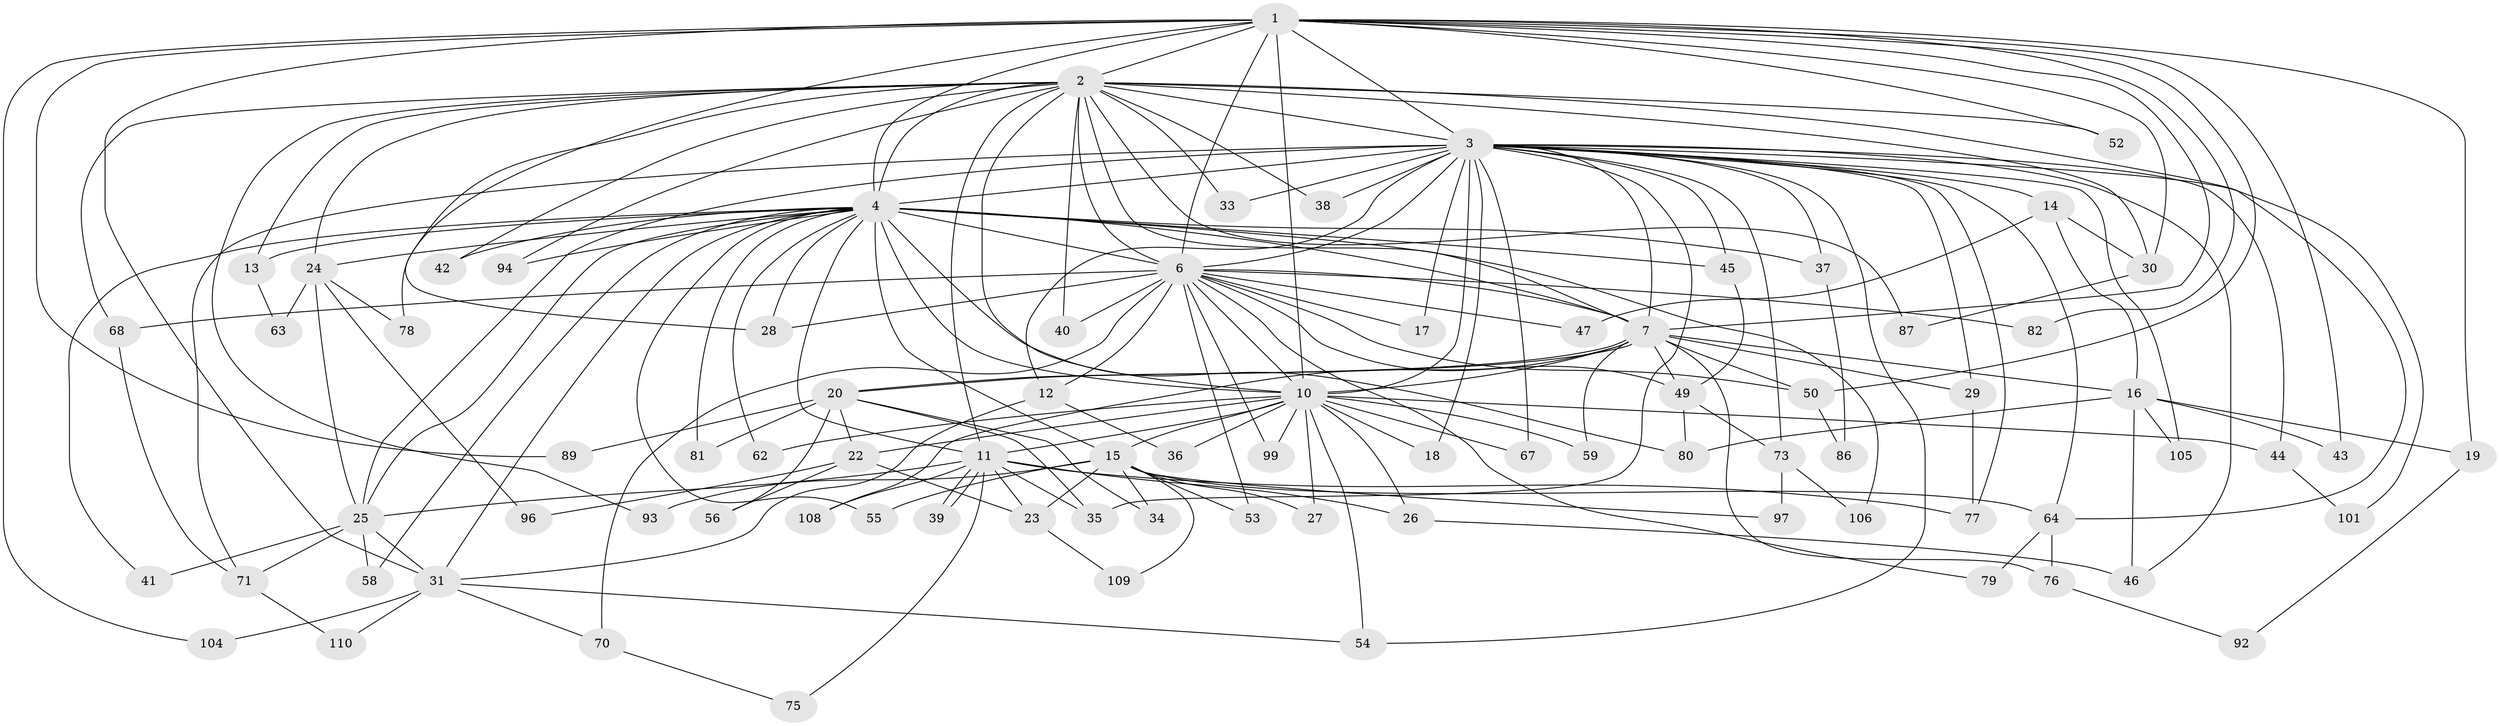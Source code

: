 // original degree distribution, {17: 0.00909090909090909, 22: 0.01818181818181818, 19: 0.01818181818181818, 13: 0.00909090909090909, 23: 0.00909090909090909, 26: 0.00909090909090909, 12: 0.00909090909090909, 24: 0.00909090909090909, 11: 0.00909090909090909, 4: 0.10909090909090909, 3: 0.18181818181818182, 5: 0.03636363636363636, 10: 0.00909090909090909, 2: 0.5272727272727272, 8: 0.01818181818181818, 6: 0.01818181818181818}
// Generated by graph-tools (version 1.1) at 2025/41/03/06/25 10:41:43]
// undirected, 83 vertices, 189 edges
graph export_dot {
graph [start="1"]
  node [color=gray90,style=filled];
  1 [super="+69"];
  2 [super="+9"];
  3 [super="+5"];
  4 [super="+8"];
  6 [super="+95"];
  7 [super="+60"];
  10 [super="+65"];
  11 [super="+21"];
  12;
  13;
  14;
  15 [super="+48"];
  16 [super="+61"];
  17;
  18;
  19;
  20 [super="+98"];
  22;
  23 [super="+32"];
  24 [super="+51"];
  25 [super="+66"];
  26;
  27;
  28 [super="+102"];
  29;
  30 [super="+85"];
  31 [super="+88"];
  33;
  34;
  35;
  36;
  37;
  38;
  39;
  40;
  41;
  42;
  43;
  44 [super="+57"];
  45 [super="+103"];
  46;
  47;
  49 [super="+72"];
  50 [super="+84"];
  52;
  53;
  54 [super="+74"];
  55;
  56;
  58;
  59;
  62;
  63;
  64 [super="+83"];
  67;
  68;
  70;
  71 [super="+107"];
  73;
  75;
  76;
  77 [super="+100"];
  78;
  79;
  80 [super="+91"];
  81 [super="+90"];
  82;
  86;
  87;
  89;
  92;
  93;
  94;
  96;
  97;
  99;
  101;
  104;
  105;
  106;
  108;
  109;
  110;
  1 -- 2 [weight=2];
  1 -- 3 [weight=2];
  1 -- 4 [weight=2];
  1 -- 6;
  1 -- 7;
  1 -- 10;
  1 -- 19;
  1 -- 30;
  1 -- 43;
  1 -- 50;
  1 -- 52;
  1 -- 82;
  1 -- 104;
  1 -- 89;
  1 -- 31;
  1 -- 28;
  2 -- 3 [weight=4];
  2 -- 4 [weight=4];
  2 -- 6 [weight=3];
  2 -- 7 [weight=2];
  2 -- 10 [weight=2];
  2 -- 11;
  2 -- 24;
  2 -- 30;
  2 -- 38;
  2 -- 40;
  2 -- 52;
  2 -- 68;
  2 -- 78;
  2 -- 87;
  2 -- 93;
  2 -- 94;
  2 -- 64;
  2 -- 33;
  2 -- 42;
  2 -- 13;
  3 -- 4 [weight=4];
  3 -- 6 [weight=2];
  3 -- 7 [weight=2];
  3 -- 10 [weight=2];
  3 -- 12;
  3 -- 14 [weight=2];
  3 -- 17;
  3 -- 29;
  3 -- 33;
  3 -- 37;
  3 -- 38;
  3 -- 54;
  3 -- 77;
  3 -- 64;
  3 -- 67;
  3 -- 71;
  3 -- 73;
  3 -- 18;
  3 -- 35;
  3 -- 101;
  3 -- 105;
  3 -- 44;
  3 -- 45;
  3 -- 46;
  3 -- 25;
  4 -- 6 [weight=2];
  4 -- 7 [weight=2];
  4 -- 10 [weight=2];
  4 -- 13;
  4 -- 28;
  4 -- 41;
  4 -- 11;
  4 -- 15 [weight=2];
  4 -- 80;
  4 -- 81;
  4 -- 24;
  4 -- 25;
  4 -- 94;
  4 -- 31;
  4 -- 37;
  4 -- 42;
  4 -- 106;
  4 -- 45 [weight=2];
  4 -- 55;
  4 -- 58;
  4 -- 62;
  6 -- 7;
  6 -- 10;
  6 -- 12;
  6 -- 17;
  6 -- 28;
  6 -- 40;
  6 -- 47;
  6 -- 53;
  6 -- 68;
  6 -- 70;
  6 -- 79;
  6 -- 82;
  6 -- 99;
  6 -- 50;
  6 -- 49;
  7 -- 10 [weight=2];
  7 -- 16;
  7 -- 20;
  7 -- 20;
  7 -- 29;
  7 -- 49;
  7 -- 50;
  7 -- 59;
  7 -- 76;
  7 -- 108;
  10 -- 15;
  10 -- 18;
  10 -- 22 [weight=2];
  10 -- 26;
  10 -- 27;
  10 -- 36;
  10 -- 54;
  10 -- 59;
  10 -- 62;
  10 -- 67;
  10 -- 99;
  10 -- 44;
  10 -- 11;
  11 -- 25;
  11 -- 26;
  11 -- 35;
  11 -- 39;
  11 -- 39;
  11 -- 77;
  11 -- 108;
  11 -- 23;
  11 -- 75;
  12 -- 36;
  12 -- 31;
  13 -- 63;
  14 -- 16;
  14 -- 47;
  14 -- 30;
  15 -- 23;
  15 -- 27;
  15 -- 34;
  15 -- 53;
  15 -- 64;
  15 -- 93;
  15 -- 109;
  15 -- 97;
  15 -- 55;
  16 -- 19;
  16 -- 43;
  16 -- 105;
  16 -- 80;
  16 -- 46;
  19 -- 92;
  20 -- 22;
  20 -- 34;
  20 -- 56;
  20 -- 89;
  20 -- 81;
  20 -- 35;
  22 -- 23;
  22 -- 56;
  22 -- 96;
  23 -- 109;
  24 -- 78;
  24 -- 96;
  24 -- 25;
  24 -- 63;
  25 -- 31;
  25 -- 41;
  25 -- 58;
  25 -- 71;
  26 -- 46;
  29 -- 77;
  30 -- 87;
  31 -- 70;
  31 -- 54;
  31 -- 104;
  31 -- 110;
  37 -- 86;
  44 -- 101;
  45 -- 49;
  49 -- 73;
  49 -- 80;
  50 -- 86;
  64 -- 76;
  64 -- 79;
  68 -- 71;
  70 -- 75;
  71 -- 110;
  73 -- 97;
  73 -- 106;
  76 -- 92;
}
